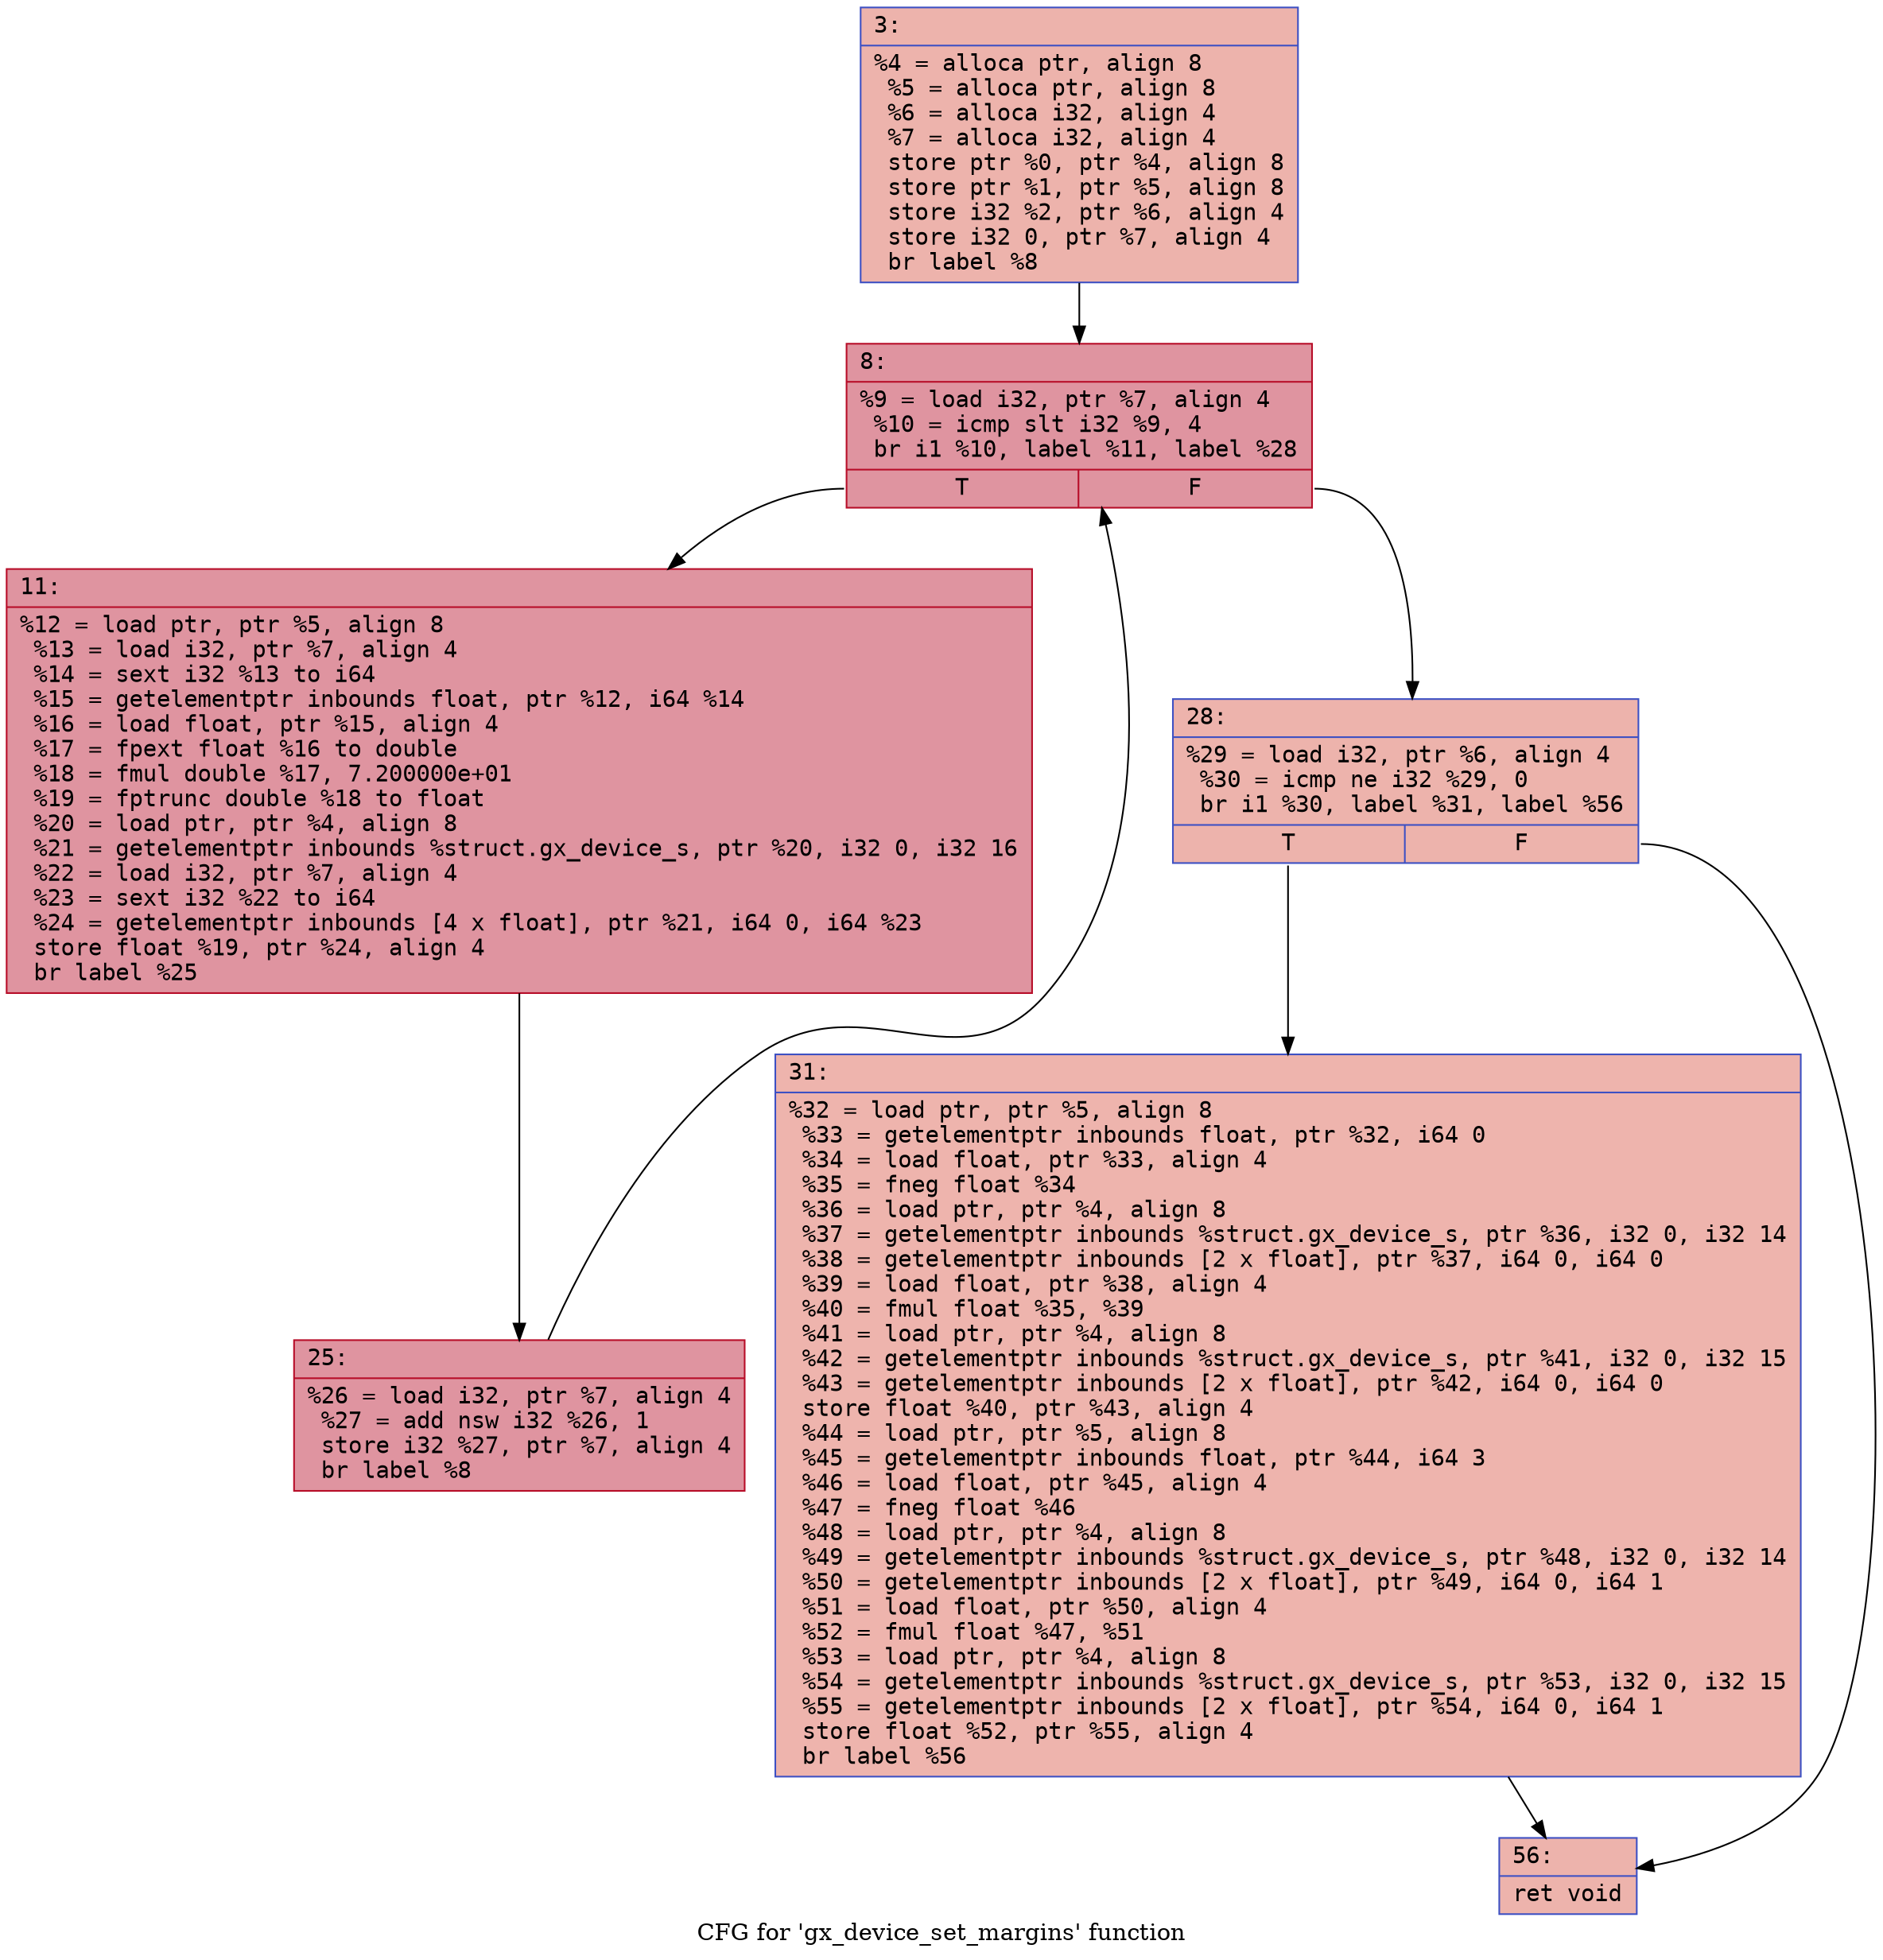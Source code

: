 digraph "CFG for 'gx_device_set_margins' function" {
	label="CFG for 'gx_device_set_margins' function";

	Node0x600001eeeda0 [shape=record,color="#3d50c3ff", style=filled, fillcolor="#d6524470" fontname="Courier",label="{3:\l|  %4 = alloca ptr, align 8\l  %5 = alloca ptr, align 8\l  %6 = alloca i32, align 4\l  %7 = alloca i32, align 4\l  store ptr %0, ptr %4, align 8\l  store ptr %1, ptr %5, align 8\l  store i32 %2, ptr %6, align 4\l  store i32 0, ptr %7, align 4\l  br label %8\l}"];
	Node0x600001eeeda0 -> Node0x600001eeedf0[tooltip="3 -> 8\nProbability 100.00%" ];
	Node0x600001eeedf0 [shape=record,color="#b70d28ff", style=filled, fillcolor="#b70d2870" fontname="Courier",label="{8:\l|  %9 = load i32, ptr %7, align 4\l  %10 = icmp slt i32 %9, 4\l  br i1 %10, label %11, label %28\l|{<s0>T|<s1>F}}"];
	Node0x600001eeedf0:s0 -> Node0x600001eeee40[tooltip="8 -> 11\nProbability 96.88%" ];
	Node0x600001eeedf0:s1 -> Node0x600001eeeee0[tooltip="8 -> 28\nProbability 3.12%" ];
	Node0x600001eeee40 [shape=record,color="#b70d28ff", style=filled, fillcolor="#b70d2870" fontname="Courier",label="{11:\l|  %12 = load ptr, ptr %5, align 8\l  %13 = load i32, ptr %7, align 4\l  %14 = sext i32 %13 to i64\l  %15 = getelementptr inbounds float, ptr %12, i64 %14\l  %16 = load float, ptr %15, align 4\l  %17 = fpext float %16 to double\l  %18 = fmul double %17, 7.200000e+01\l  %19 = fptrunc double %18 to float\l  %20 = load ptr, ptr %4, align 8\l  %21 = getelementptr inbounds %struct.gx_device_s, ptr %20, i32 0, i32 16\l  %22 = load i32, ptr %7, align 4\l  %23 = sext i32 %22 to i64\l  %24 = getelementptr inbounds [4 x float], ptr %21, i64 0, i64 %23\l  store float %19, ptr %24, align 4\l  br label %25\l}"];
	Node0x600001eeee40 -> Node0x600001eeee90[tooltip="11 -> 25\nProbability 100.00%" ];
	Node0x600001eeee90 [shape=record,color="#b70d28ff", style=filled, fillcolor="#b70d2870" fontname="Courier",label="{25:\l|  %26 = load i32, ptr %7, align 4\l  %27 = add nsw i32 %26, 1\l  store i32 %27, ptr %7, align 4\l  br label %8\l}"];
	Node0x600001eeee90 -> Node0x600001eeedf0[tooltip="25 -> 8\nProbability 100.00%" ];
	Node0x600001eeeee0 [shape=record,color="#3d50c3ff", style=filled, fillcolor="#d6524470" fontname="Courier",label="{28:\l|  %29 = load i32, ptr %6, align 4\l  %30 = icmp ne i32 %29, 0\l  br i1 %30, label %31, label %56\l|{<s0>T|<s1>F}}"];
	Node0x600001eeeee0:s0 -> Node0x600001eeef30[tooltip="28 -> 31\nProbability 62.50%" ];
	Node0x600001eeeee0:s1 -> Node0x600001eeef80[tooltip="28 -> 56\nProbability 37.50%" ];
	Node0x600001eeef30 [shape=record,color="#3d50c3ff", style=filled, fillcolor="#d8564670" fontname="Courier",label="{31:\l|  %32 = load ptr, ptr %5, align 8\l  %33 = getelementptr inbounds float, ptr %32, i64 0\l  %34 = load float, ptr %33, align 4\l  %35 = fneg float %34\l  %36 = load ptr, ptr %4, align 8\l  %37 = getelementptr inbounds %struct.gx_device_s, ptr %36, i32 0, i32 14\l  %38 = getelementptr inbounds [2 x float], ptr %37, i64 0, i64 0\l  %39 = load float, ptr %38, align 4\l  %40 = fmul float %35, %39\l  %41 = load ptr, ptr %4, align 8\l  %42 = getelementptr inbounds %struct.gx_device_s, ptr %41, i32 0, i32 15\l  %43 = getelementptr inbounds [2 x float], ptr %42, i64 0, i64 0\l  store float %40, ptr %43, align 4\l  %44 = load ptr, ptr %5, align 8\l  %45 = getelementptr inbounds float, ptr %44, i64 3\l  %46 = load float, ptr %45, align 4\l  %47 = fneg float %46\l  %48 = load ptr, ptr %4, align 8\l  %49 = getelementptr inbounds %struct.gx_device_s, ptr %48, i32 0, i32 14\l  %50 = getelementptr inbounds [2 x float], ptr %49, i64 0, i64 1\l  %51 = load float, ptr %50, align 4\l  %52 = fmul float %47, %51\l  %53 = load ptr, ptr %4, align 8\l  %54 = getelementptr inbounds %struct.gx_device_s, ptr %53, i32 0, i32 15\l  %55 = getelementptr inbounds [2 x float], ptr %54, i64 0, i64 1\l  store float %52, ptr %55, align 4\l  br label %56\l}"];
	Node0x600001eeef30 -> Node0x600001eeef80[tooltip="31 -> 56\nProbability 100.00%" ];
	Node0x600001eeef80 [shape=record,color="#3d50c3ff", style=filled, fillcolor="#d6524470" fontname="Courier",label="{56:\l|  ret void\l}"];
}
